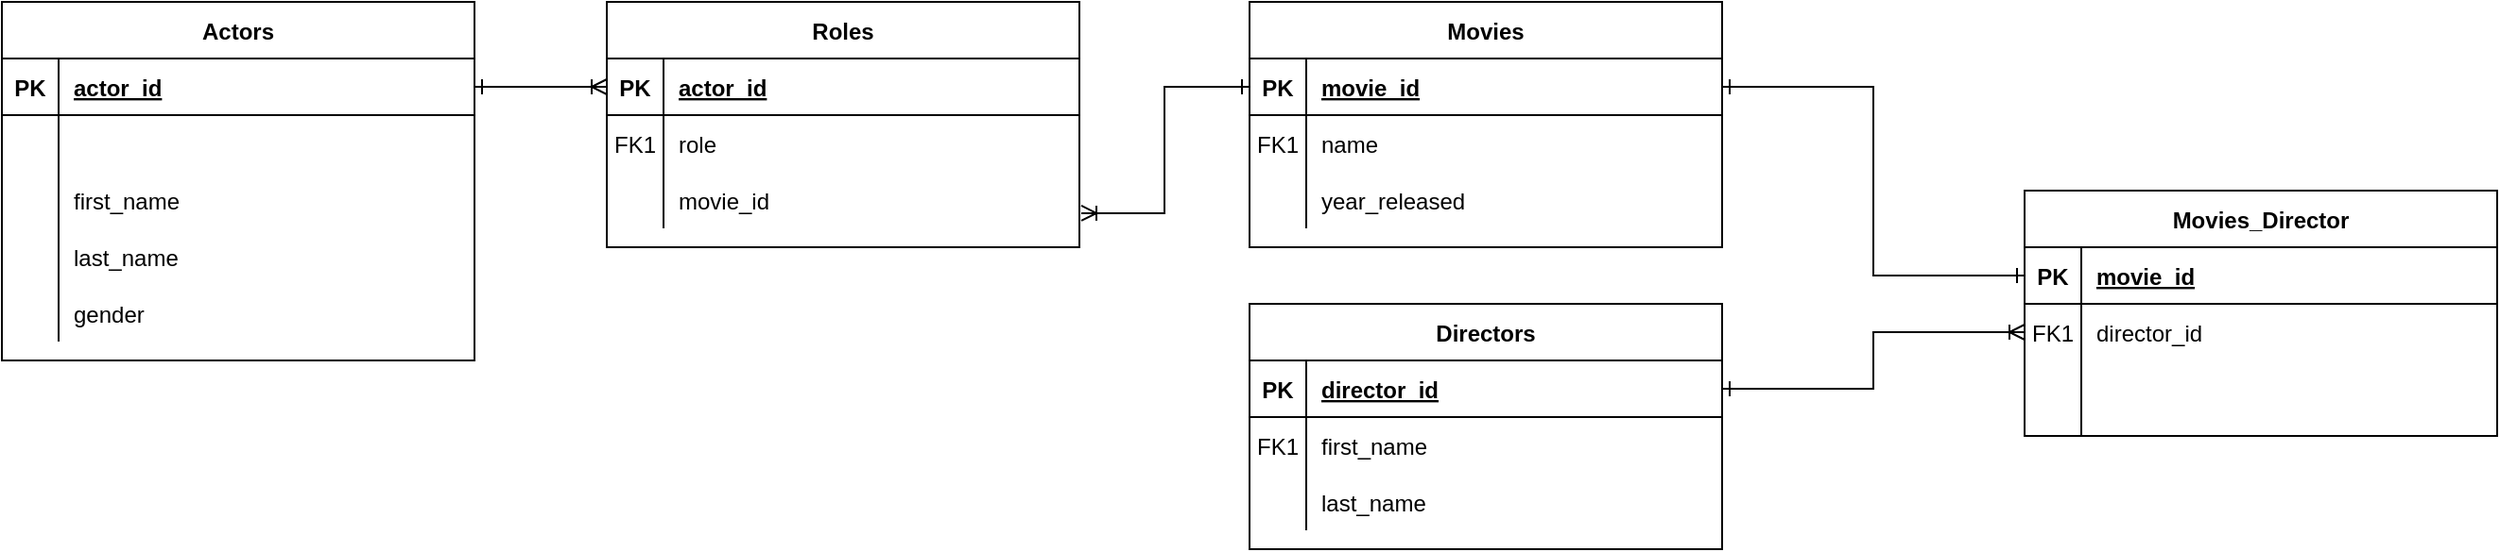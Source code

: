 <mxfile version="13.5.3" type="github">
  <diagram id="R2lEEEUBdFMjLlhIrx00" name="Page-1">
    <mxGraphModel dx="2378" dy="762" grid="1" gridSize="10" guides="1" tooltips="1" connect="1" arrows="1" fold="1" page="1" pageScale="1" pageWidth="850" pageHeight="1100" math="0" shadow="0" extFonts="Permanent Marker^https://fonts.googleapis.com/css?family=Permanent+Marker">
      <root>
        <mxCell id="0" />
        <mxCell id="1" parent="0" />
        <mxCell id="3N7oUkRw5JwQ4s7v5SAF-10" value="" style="shape=partialRectangle;overflow=hidden;connectable=0;fillColor=none;top=0;left=0;bottom=0;right=0;" vertex="1" parent="1">
          <mxGeometry x="120" y="230" width="30" height="30" as="geometry" />
        </mxCell>
        <mxCell id="3N7oUkRw5JwQ4s7v5SAF-13" style="edgeStyle=orthogonalEdgeStyle;rounded=0;orthogonalLoop=1;jettySize=auto;html=1;exitX=0;exitY=0.5;exitDx=0;exitDy=0;entryX=0;entryY=0.5;entryDx=0;entryDy=0;" edge="1" parent="1">
          <mxGeometry relative="1" as="geometry">
            <mxPoint x="120" y="275" as="sourcePoint" />
            <mxPoint x="120" y="275" as="targetPoint" />
          </mxGeometry>
        </mxCell>
        <mxCell id="3N7oUkRw5JwQ4s7v5SAF-65" style="edgeStyle=orthogonalEdgeStyle;rounded=0;orthogonalLoop=1;jettySize=auto;html=1;exitX=0;exitY=0.5;exitDx=0;exitDy=0;entryX=1.004;entryY=0.733;entryDx=0;entryDy=0;entryPerimeter=0;startArrow=ERone;startFill=0;endArrow=ERoneToMany;endFill=0;" edge="1" parent="1" source="C-vyLk0tnHw3VtMMgP7b-14" target="3N7oUkRw5JwQ4s7v5SAF-31">
          <mxGeometry relative="1" as="geometry" />
        </mxCell>
        <mxCell id="3N7oUkRw5JwQ4s7v5SAF-69" style="edgeStyle=orthogonalEdgeStyle;rounded=0;orthogonalLoop=1;jettySize=auto;html=1;exitX=1;exitY=0.5;exitDx=0;exitDy=0;entryX=0;entryY=0.5;entryDx=0;entryDy=0;startArrow=ERone;startFill=0;endArrow=ERoneToMany;endFill=0;" edge="1" parent="1" source="3N7oUkRw5JwQ4s7v5SAF-15" target="3N7oUkRw5JwQ4s7v5SAF-38">
          <mxGeometry relative="1" as="geometry" />
        </mxCell>
        <mxCell id="3N7oUkRw5JwQ4s7v5SAF-70" style="edgeStyle=orthogonalEdgeStyle;rounded=0;orthogonalLoop=1;jettySize=auto;html=1;exitX=1;exitY=0.5;exitDx=0;exitDy=0;entryX=0;entryY=0.5;entryDx=0;entryDy=0;startArrow=ERone;startFill=0;endArrow=ERone;endFill=0;" edge="1" parent="1" source="C-vyLk0tnHw3VtMMgP7b-14" target="3N7oUkRw5JwQ4s7v5SAF-35">
          <mxGeometry relative="1" as="geometry" />
        </mxCell>
        <mxCell id="3N7oUkRw5JwQ4s7v5SAF-34" value="Movies_Director" style="shape=table;startSize=30;container=1;collapsible=1;childLayout=tableLayout;fixedRows=1;rowLines=0;fontStyle=1;align=center;resizeLast=1;" vertex="1" parent="1">
          <mxGeometry x="1060" y="240" width="250" height="130" as="geometry" />
        </mxCell>
        <mxCell id="3N7oUkRw5JwQ4s7v5SAF-35" value="" style="shape=partialRectangle;collapsible=0;dropTarget=0;pointerEvents=0;fillColor=none;points=[[0,0.5],[1,0.5]];portConstraint=eastwest;top=0;left=0;right=0;bottom=1;" vertex="1" parent="3N7oUkRw5JwQ4s7v5SAF-34">
          <mxGeometry y="30" width="250" height="30" as="geometry" />
        </mxCell>
        <mxCell id="3N7oUkRw5JwQ4s7v5SAF-36" value="PK" style="shape=partialRectangle;overflow=hidden;connectable=0;fillColor=none;top=0;left=0;bottom=0;right=0;fontStyle=1;" vertex="1" parent="3N7oUkRw5JwQ4s7v5SAF-35">
          <mxGeometry width="30" height="30" as="geometry" />
        </mxCell>
        <mxCell id="3N7oUkRw5JwQ4s7v5SAF-37" value="movie_id" style="shape=partialRectangle;overflow=hidden;connectable=0;fillColor=none;top=0;left=0;bottom=0;right=0;align=left;spacingLeft=6;fontStyle=5;" vertex="1" parent="3N7oUkRw5JwQ4s7v5SAF-35">
          <mxGeometry x="30" width="220" height="30" as="geometry" />
        </mxCell>
        <mxCell id="3N7oUkRw5JwQ4s7v5SAF-38" value="" style="shape=partialRectangle;collapsible=0;dropTarget=0;pointerEvents=0;fillColor=none;points=[[0,0.5],[1,0.5]];portConstraint=eastwest;top=0;left=0;right=0;bottom=0;" vertex="1" parent="3N7oUkRw5JwQ4s7v5SAF-34">
          <mxGeometry y="60" width="250" height="30" as="geometry" />
        </mxCell>
        <mxCell id="3N7oUkRw5JwQ4s7v5SAF-39" value="FK1" style="shape=partialRectangle;overflow=hidden;connectable=0;fillColor=none;top=0;left=0;bottom=0;right=0;" vertex="1" parent="3N7oUkRw5JwQ4s7v5SAF-38">
          <mxGeometry width="30" height="30" as="geometry" />
        </mxCell>
        <mxCell id="3N7oUkRw5JwQ4s7v5SAF-40" value="director_id" style="shape=partialRectangle;overflow=hidden;connectable=0;fillColor=none;top=0;left=0;bottom=0;right=0;align=left;spacingLeft=6;" vertex="1" parent="3N7oUkRw5JwQ4s7v5SAF-38">
          <mxGeometry x="30" width="220" height="30" as="geometry" />
        </mxCell>
        <mxCell id="3N7oUkRw5JwQ4s7v5SAF-60" value="" style="shape=partialRectangle;collapsible=0;dropTarget=0;pointerEvents=0;fillColor=none;points=[[0,0.5],[1,0.5]];portConstraint=eastwest;top=0;left=0;right=0;bottom=0;" vertex="1" parent="3N7oUkRw5JwQ4s7v5SAF-34">
          <mxGeometry y="90" width="250" height="20" as="geometry" />
        </mxCell>
        <mxCell id="3N7oUkRw5JwQ4s7v5SAF-61" value="" style="shape=partialRectangle;overflow=hidden;connectable=0;fillColor=none;top=0;left=0;bottom=0;right=0;" vertex="1" parent="3N7oUkRw5JwQ4s7v5SAF-60">
          <mxGeometry width="30" height="20" as="geometry" />
        </mxCell>
        <mxCell id="3N7oUkRw5JwQ4s7v5SAF-62" value="" style="shape=partialRectangle;overflow=hidden;connectable=0;fillColor=none;top=0;left=0;bottom=0;right=0;align=left;spacingLeft=6;" vertex="1" parent="3N7oUkRw5JwQ4s7v5SAF-60">
          <mxGeometry x="30" width="220" height="20" as="geometry" />
        </mxCell>
        <mxCell id="3N7oUkRw5JwQ4s7v5SAF-41" value="" style="shape=partialRectangle;collapsible=0;dropTarget=0;pointerEvents=0;fillColor=none;points=[[0,0.5],[1,0.5]];portConstraint=eastwest;top=0;left=0;right=0;bottom=0;" vertex="1" parent="3N7oUkRw5JwQ4s7v5SAF-34">
          <mxGeometry y="110" width="250" height="20" as="geometry" />
        </mxCell>
        <mxCell id="3N7oUkRw5JwQ4s7v5SAF-42" value="" style="shape=partialRectangle;overflow=hidden;connectable=0;fillColor=none;top=0;left=0;bottom=0;right=0;" vertex="1" parent="3N7oUkRw5JwQ4s7v5SAF-41">
          <mxGeometry width="30" height="20" as="geometry" />
        </mxCell>
        <mxCell id="3N7oUkRw5JwQ4s7v5SAF-43" value="" style="shape=partialRectangle;overflow=hidden;connectable=0;fillColor=none;top=0;left=0;bottom=0;right=0;align=left;spacingLeft=6;" vertex="1" parent="3N7oUkRw5JwQ4s7v5SAF-41">
          <mxGeometry x="30" width="220" height="20" as="geometry" />
        </mxCell>
        <mxCell id="C-vyLk0tnHw3VtMMgP7b-13" value="Movies" style="shape=table;startSize=30;container=1;collapsible=1;childLayout=tableLayout;fixedRows=1;rowLines=0;fontStyle=1;align=center;resizeLast=1;" parent="1" vertex="1">
          <mxGeometry x="650" y="140" width="250" height="130" as="geometry" />
        </mxCell>
        <mxCell id="C-vyLk0tnHw3VtMMgP7b-14" value="" style="shape=partialRectangle;collapsible=0;dropTarget=0;pointerEvents=0;fillColor=none;points=[[0,0.5],[1,0.5]];portConstraint=eastwest;top=0;left=0;right=0;bottom=1;" parent="C-vyLk0tnHw3VtMMgP7b-13" vertex="1">
          <mxGeometry y="30" width="250" height="30" as="geometry" />
        </mxCell>
        <mxCell id="C-vyLk0tnHw3VtMMgP7b-15" value="PK" style="shape=partialRectangle;overflow=hidden;connectable=0;fillColor=none;top=0;left=0;bottom=0;right=0;fontStyle=1;" parent="C-vyLk0tnHw3VtMMgP7b-14" vertex="1">
          <mxGeometry width="30" height="30" as="geometry" />
        </mxCell>
        <mxCell id="C-vyLk0tnHw3VtMMgP7b-16" value="movie_id" style="shape=partialRectangle;overflow=hidden;connectable=0;fillColor=none;top=0;left=0;bottom=0;right=0;align=left;spacingLeft=6;fontStyle=5;" parent="C-vyLk0tnHw3VtMMgP7b-14" vertex="1">
          <mxGeometry x="30" width="220" height="30" as="geometry" />
        </mxCell>
        <mxCell id="C-vyLk0tnHw3VtMMgP7b-17" value="" style="shape=partialRectangle;collapsible=0;dropTarget=0;pointerEvents=0;fillColor=none;points=[[0,0.5],[1,0.5]];portConstraint=eastwest;top=0;left=0;right=0;bottom=0;" parent="C-vyLk0tnHw3VtMMgP7b-13" vertex="1">
          <mxGeometry y="60" width="250" height="30" as="geometry" />
        </mxCell>
        <mxCell id="C-vyLk0tnHw3VtMMgP7b-18" value="FK1" style="shape=partialRectangle;overflow=hidden;connectable=0;fillColor=none;top=0;left=0;bottom=0;right=0;" parent="C-vyLk0tnHw3VtMMgP7b-17" vertex="1">
          <mxGeometry width="30" height="30" as="geometry" />
        </mxCell>
        <mxCell id="C-vyLk0tnHw3VtMMgP7b-19" value="name" style="shape=partialRectangle;overflow=hidden;connectable=0;fillColor=none;top=0;left=0;bottom=0;right=0;align=left;spacingLeft=6;" parent="C-vyLk0tnHw3VtMMgP7b-17" vertex="1">
          <mxGeometry x="30" width="220" height="30" as="geometry" />
        </mxCell>
        <mxCell id="C-vyLk0tnHw3VtMMgP7b-20" value="" style="shape=partialRectangle;collapsible=0;dropTarget=0;pointerEvents=0;fillColor=none;points=[[0,0.5],[1,0.5]];portConstraint=eastwest;top=0;left=0;right=0;bottom=0;" parent="C-vyLk0tnHw3VtMMgP7b-13" vertex="1">
          <mxGeometry y="90" width="250" height="30" as="geometry" />
        </mxCell>
        <mxCell id="C-vyLk0tnHw3VtMMgP7b-21" value="" style="shape=partialRectangle;overflow=hidden;connectable=0;fillColor=none;top=0;left=0;bottom=0;right=0;" parent="C-vyLk0tnHw3VtMMgP7b-20" vertex="1">
          <mxGeometry width="30" height="30" as="geometry" />
        </mxCell>
        <mxCell id="C-vyLk0tnHw3VtMMgP7b-22" value="year_released" style="shape=partialRectangle;overflow=hidden;connectable=0;fillColor=none;top=0;left=0;bottom=0;right=0;align=left;spacingLeft=6;" parent="C-vyLk0tnHw3VtMMgP7b-20" vertex="1">
          <mxGeometry x="30" width="220" height="30" as="geometry" />
        </mxCell>
        <mxCell id="3N7oUkRw5JwQ4s7v5SAF-14" value="Directors" style="shape=table;startSize=30;container=1;collapsible=1;childLayout=tableLayout;fixedRows=1;rowLines=0;fontStyle=1;align=center;resizeLast=1;" vertex="1" parent="1">
          <mxGeometry x="650" y="300" width="250" height="130" as="geometry" />
        </mxCell>
        <mxCell id="3N7oUkRw5JwQ4s7v5SAF-15" value="" style="shape=partialRectangle;collapsible=0;dropTarget=0;pointerEvents=0;fillColor=none;points=[[0,0.5],[1,0.5]];portConstraint=eastwest;top=0;left=0;right=0;bottom=1;" vertex="1" parent="3N7oUkRw5JwQ4s7v5SAF-14">
          <mxGeometry y="30" width="250" height="30" as="geometry" />
        </mxCell>
        <mxCell id="3N7oUkRw5JwQ4s7v5SAF-16" value="PK" style="shape=partialRectangle;overflow=hidden;connectable=0;fillColor=none;top=0;left=0;bottom=0;right=0;fontStyle=1;" vertex="1" parent="3N7oUkRw5JwQ4s7v5SAF-15">
          <mxGeometry width="30" height="30" as="geometry" />
        </mxCell>
        <mxCell id="3N7oUkRw5JwQ4s7v5SAF-17" value="director_id" style="shape=partialRectangle;overflow=hidden;connectable=0;fillColor=none;top=0;left=0;bottom=0;right=0;align=left;spacingLeft=6;fontStyle=5;" vertex="1" parent="3N7oUkRw5JwQ4s7v5SAF-15">
          <mxGeometry x="30" width="220" height="30" as="geometry" />
        </mxCell>
        <mxCell id="3N7oUkRw5JwQ4s7v5SAF-18" value="" style="shape=partialRectangle;collapsible=0;dropTarget=0;pointerEvents=0;fillColor=none;points=[[0,0.5],[1,0.5]];portConstraint=eastwest;top=0;left=0;right=0;bottom=0;" vertex="1" parent="3N7oUkRw5JwQ4s7v5SAF-14">
          <mxGeometry y="60" width="250" height="30" as="geometry" />
        </mxCell>
        <mxCell id="3N7oUkRw5JwQ4s7v5SAF-19" value="FK1" style="shape=partialRectangle;overflow=hidden;connectable=0;fillColor=none;top=0;left=0;bottom=0;right=0;" vertex="1" parent="3N7oUkRw5JwQ4s7v5SAF-18">
          <mxGeometry width="30" height="30" as="geometry" />
        </mxCell>
        <mxCell id="3N7oUkRw5JwQ4s7v5SAF-20" value="first_name" style="shape=partialRectangle;overflow=hidden;connectable=0;fillColor=none;top=0;left=0;bottom=0;right=0;align=left;spacingLeft=6;" vertex="1" parent="3N7oUkRw5JwQ4s7v5SAF-18">
          <mxGeometry x="30" width="220" height="30" as="geometry" />
        </mxCell>
        <mxCell id="3N7oUkRw5JwQ4s7v5SAF-21" value="" style="shape=partialRectangle;collapsible=0;dropTarget=0;pointerEvents=0;fillColor=none;points=[[0,0.5],[1,0.5]];portConstraint=eastwest;top=0;left=0;right=0;bottom=0;" vertex="1" parent="3N7oUkRw5JwQ4s7v5SAF-14">
          <mxGeometry y="90" width="250" height="30" as="geometry" />
        </mxCell>
        <mxCell id="3N7oUkRw5JwQ4s7v5SAF-22" value="" style="shape=partialRectangle;overflow=hidden;connectable=0;fillColor=none;top=0;left=0;bottom=0;right=0;" vertex="1" parent="3N7oUkRw5JwQ4s7v5SAF-21">
          <mxGeometry width="30" height="30" as="geometry" />
        </mxCell>
        <mxCell id="3N7oUkRw5JwQ4s7v5SAF-23" value="last_name" style="shape=partialRectangle;overflow=hidden;connectable=0;fillColor=none;top=0;left=0;bottom=0;right=0;align=left;spacingLeft=6;" vertex="1" parent="3N7oUkRw5JwQ4s7v5SAF-21">
          <mxGeometry x="30" width="220" height="30" as="geometry" />
        </mxCell>
        <mxCell id="3N7oUkRw5JwQ4s7v5SAF-24" value="Roles" style="shape=table;startSize=30;container=1;collapsible=1;childLayout=tableLayout;fixedRows=1;rowLines=0;fontStyle=1;align=center;resizeLast=1;" vertex="1" parent="1">
          <mxGeometry x="310" y="140" width="250" height="130" as="geometry" />
        </mxCell>
        <mxCell id="3N7oUkRw5JwQ4s7v5SAF-25" value="" style="shape=partialRectangle;collapsible=0;dropTarget=0;pointerEvents=0;fillColor=none;points=[[0,0.5],[1,0.5]];portConstraint=eastwest;top=0;left=0;right=0;bottom=1;" vertex="1" parent="3N7oUkRw5JwQ4s7v5SAF-24">
          <mxGeometry y="30" width="250" height="30" as="geometry" />
        </mxCell>
        <mxCell id="3N7oUkRw5JwQ4s7v5SAF-26" value="PK" style="shape=partialRectangle;overflow=hidden;connectable=0;fillColor=none;top=0;left=0;bottom=0;right=0;fontStyle=1;" vertex="1" parent="3N7oUkRw5JwQ4s7v5SAF-25">
          <mxGeometry width="30" height="30" as="geometry" />
        </mxCell>
        <mxCell id="3N7oUkRw5JwQ4s7v5SAF-27" value="actor_id" style="shape=partialRectangle;overflow=hidden;connectable=0;fillColor=none;top=0;left=0;bottom=0;right=0;align=left;spacingLeft=6;fontStyle=5;" vertex="1" parent="3N7oUkRw5JwQ4s7v5SAF-25">
          <mxGeometry x="30" width="220" height="30" as="geometry" />
        </mxCell>
        <mxCell id="3N7oUkRw5JwQ4s7v5SAF-28" value="" style="shape=partialRectangle;collapsible=0;dropTarget=0;pointerEvents=0;fillColor=none;points=[[0,0.5],[1,0.5]];portConstraint=eastwest;top=0;left=0;right=0;bottom=0;" vertex="1" parent="3N7oUkRw5JwQ4s7v5SAF-24">
          <mxGeometry y="60" width="250" height="30" as="geometry" />
        </mxCell>
        <mxCell id="3N7oUkRw5JwQ4s7v5SAF-29" value="FK1" style="shape=partialRectangle;overflow=hidden;connectable=0;fillColor=none;top=0;left=0;bottom=0;right=0;" vertex="1" parent="3N7oUkRw5JwQ4s7v5SAF-28">
          <mxGeometry width="30" height="30" as="geometry" />
        </mxCell>
        <mxCell id="3N7oUkRw5JwQ4s7v5SAF-30" value="role" style="shape=partialRectangle;overflow=hidden;connectable=0;fillColor=none;top=0;left=0;bottom=0;right=0;align=left;spacingLeft=6;" vertex="1" parent="3N7oUkRw5JwQ4s7v5SAF-28">
          <mxGeometry x="30" width="220" height="30" as="geometry" />
        </mxCell>
        <mxCell id="3N7oUkRw5JwQ4s7v5SAF-31" value="" style="shape=partialRectangle;collapsible=0;dropTarget=0;pointerEvents=0;fillColor=none;points=[[0,0.5],[1,0.5]];portConstraint=eastwest;top=0;left=0;right=0;bottom=0;" vertex="1" parent="3N7oUkRw5JwQ4s7v5SAF-24">
          <mxGeometry y="90" width="250" height="30" as="geometry" />
        </mxCell>
        <mxCell id="3N7oUkRw5JwQ4s7v5SAF-32" value="" style="shape=partialRectangle;overflow=hidden;connectable=0;fillColor=none;top=0;left=0;bottom=0;right=0;" vertex="1" parent="3N7oUkRw5JwQ4s7v5SAF-31">
          <mxGeometry width="30" height="30" as="geometry" />
        </mxCell>
        <mxCell id="3N7oUkRw5JwQ4s7v5SAF-33" value="movie_id" style="shape=partialRectangle;overflow=hidden;connectable=0;fillColor=none;top=0;left=0;bottom=0;right=0;align=left;spacingLeft=6;" vertex="1" parent="3N7oUkRw5JwQ4s7v5SAF-31">
          <mxGeometry x="30" width="220" height="30" as="geometry" />
        </mxCell>
        <mxCell id="3N7oUkRw5JwQ4s7v5SAF-44" value="Actors" style="shape=table;startSize=30;container=1;collapsible=1;childLayout=tableLayout;fixedRows=1;rowLines=0;fontStyle=1;align=center;resizeLast=1;" vertex="1" parent="1">
          <mxGeometry x="-10" y="140" width="250" height="190" as="geometry" />
        </mxCell>
        <mxCell id="3N7oUkRw5JwQ4s7v5SAF-45" value="" style="shape=partialRectangle;collapsible=0;dropTarget=0;pointerEvents=0;fillColor=none;top=0;left=0;bottom=1;right=0;points=[[0,0.5],[1,0.5]];portConstraint=eastwest;" vertex="1" parent="3N7oUkRw5JwQ4s7v5SAF-44">
          <mxGeometry y="30" width="250" height="30" as="geometry" />
        </mxCell>
        <mxCell id="3N7oUkRw5JwQ4s7v5SAF-46" value="PK" style="shape=partialRectangle;connectable=0;fillColor=none;top=0;left=0;bottom=0;right=0;fontStyle=1;overflow=hidden;" vertex="1" parent="3N7oUkRw5JwQ4s7v5SAF-45">
          <mxGeometry width="30" height="30" as="geometry" />
        </mxCell>
        <mxCell id="3N7oUkRw5JwQ4s7v5SAF-47" value="actor_id" style="shape=partialRectangle;connectable=0;fillColor=none;top=0;left=0;bottom=0;right=0;align=left;spacingLeft=6;fontStyle=5;overflow=hidden;" vertex="1" parent="3N7oUkRw5JwQ4s7v5SAF-45">
          <mxGeometry x="30" width="220" height="30" as="geometry" />
        </mxCell>
        <mxCell id="3N7oUkRw5JwQ4s7v5SAF-48" value="" style="shape=partialRectangle;collapsible=0;dropTarget=0;pointerEvents=0;fillColor=none;top=0;left=0;bottom=0;right=0;points=[[0,0.5],[1,0.5]];portConstraint=eastwest;" vertex="1" parent="3N7oUkRw5JwQ4s7v5SAF-44">
          <mxGeometry y="60" width="250" height="30" as="geometry" />
        </mxCell>
        <mxCell id="3N7oUkRw5JwQ4s7v5SAF-49" value="" style="shape=partialRectangle;connectable=0;fillColor=none;top=0;left=0;bottom=0;right=0;editable=1;overflow=hidden;" vertex="1" parent="3N7oUkRw5JwQ4s7v5SAF-48">
          <mxGeometry width="30" height="30" as="geometry" />
        </mxCell>
        <mxCell id="3N7oUkRw5JwQ4s7v5SAF-50" value="" style="shape=partialRectangle;connectable=0;fillColor=none;top=0;left=0;bottom=0;right=0;align=left;spacingLeft=6;overflow=hidden;" vertex="1" parent="3N7oUkRw5JwQ4s7v5SAF-48">
          <mxGeometry x="30" width="220" height="30" as="geometry" />
        </mxCell>
        <mxCell id="3N7oUkRw5JwQ4s7v5SAF-51" value="" style="shape=partialRectangle;collapsible=0;dropTarget=0;pointerEvents=0;fillColor=none;top=0;left=0;bottom=0;right=0;points=[[0,0.5],[1,0.5]];portConstraint=eastwest;" vertex="1" parent="3N7oUkRw5JwQ4s7v5SAF-44">
          <mxGeometry y="90" width="250" height="30" as="geometry" />
        </mxCell>
        <mxCell id="3N7oUkRw5JwQ4s7v5SAF-52" value="" style="shape=partialRectangle;connectable=0;fillColor=none;top=0;left=0;bottom=0;right=0;editable=1;overflow=hidden;" vertex="1" parent="3N7oUkRw5JwQ4s7v5SAF-51">
          <mxGeometry width="30" height="30" as="geometry" />
        </mxCell>
        <mxCell id="3N7oUkRw5JwQ4s7v5SAF-53" value="first_name" style="shape=partialRectangle;connectable=0;fillColor=none;top=0;left=0;bottom=0;right=0;align=left;spacingLeft=6;overflow=hidden;" vertex="1" parent="3N7oUkRw5JwQ4s7v5SAF-51">
          <mxGeometry x="30" width="220" height="30" as="geometry" />
        </mxCell>
        <mxCell id="3N7oUkRw5JwQ4s7v5SAF-54" value="" style="shape=partialRectangle;collapsible=0;dropTarget=0;pointerEvents=0;fillColor=none;top=0;left=0;bottom=0;right=0;points=[[0,0.5],[1,0.5]];portConstraint=eastwest;" vertex="1" parent="3N7oUkRw5JwQ4s7v5SAF-44">
          <mxGeometry y="120" width="250" height="30" as="geometry" />
        </mxCell>
        <mxCell id="3N7oUkRw5JwQ4s7v5SAF-55" value="" style="shape=partialRectangle;connectable=0;fillColor=none;top=0;left=0;bottom=0;right=0;editable=1;overflow=hidden;" vertex="1" parent="3N7oUkRw5JwQ4s7v5SAF-54">
          <mxGeometry width="30" height="30" as="geometry" />
        </mxCell>
        <mxCell id="3N7oUkRw5JwQ4s7v5SAF-56" value="last_name" style="shape=partialRectangle;connectable=0;fillColor=none;top=0;left=0;bottom=0;right=0;align=left;spacingLeft=6;overflow=hidden;" vertex="1" parent="3N7oUkRw5JwQ4s7v5SAF-54">
          <mxGeometry x="30" width="220" height="30" as="geometry" />
        </mxCell>
        <mxCell id="3N7oUkRw5JwQ4s7v5SAF-57" value="" style="shape=partialRectangle;collapsible=0;dropTarget=0;pointerEvents=0;fillColor=none;top=0;left=0;bottom=0;right=0;points=[[0,0.5],[1,0.5]];portConstraint=eastwest;" vertex="1" parent="3N7oUkRw5JwQ4s7v5SAF-44">
          <mxGeometry y="150" width="250" height="30" as="geometry" />
        </mxCell>
        <mxCell id="3N7oUkRw5JwQ4s7v5SAF-58" value="" style="shape=partialRectangle;connectable=0;fillColor=none;top=0;left=0;bottom=0;right=0;editable=1;overflow=hidden;" vertex="1" parent="3N7oUkRw5JwQ4s7v5SAF-57">
          <mxGeometry width="30" height="30" as="geometry" />
        </mxCell>
        <mxCell id="3N7oUkRw5JwQ4s7v5SAF-59" value="gender" style="shape=partialRectangle;connectable=0;fillColor=none;top=0;left=0;bottom=0;right=0;align=left;spacingLeft=6;overflow=hidden;" vertex="1" parent="3N7oUkRw5JwQ4s7v5SAF-57">
          <mxGeometry x="30" width="220" height="30" as="geometry" />
        </mxCell>
        <mxCell id="3N7oUkRw5JwQ4s7v5SAF-71" style="edgeStyle=orthogonalEdgeStyle;rounded=0;orthogonalLoop=1;jettySize=auto;html=1;exitX=1;exitY=0.5;exitDx=0;exitDy=0;entryX=0;entryY=0.5;entryDx=0;entryDy=0;startArrow=ERone;startFill=0;endArrow=ERoneToMany;endFill=0;" edge="1" parent="1" source="3N7oUkRw5JwQ4s7v5SAF-45" target="3N7oUkRw5JwQ4s7v5SAF-25">
          <mxGeometry relative="1" as="geometry" />
        </mxCell>
      </root>
    </mxGraphModel>
  </diagram>
</mxfile>
